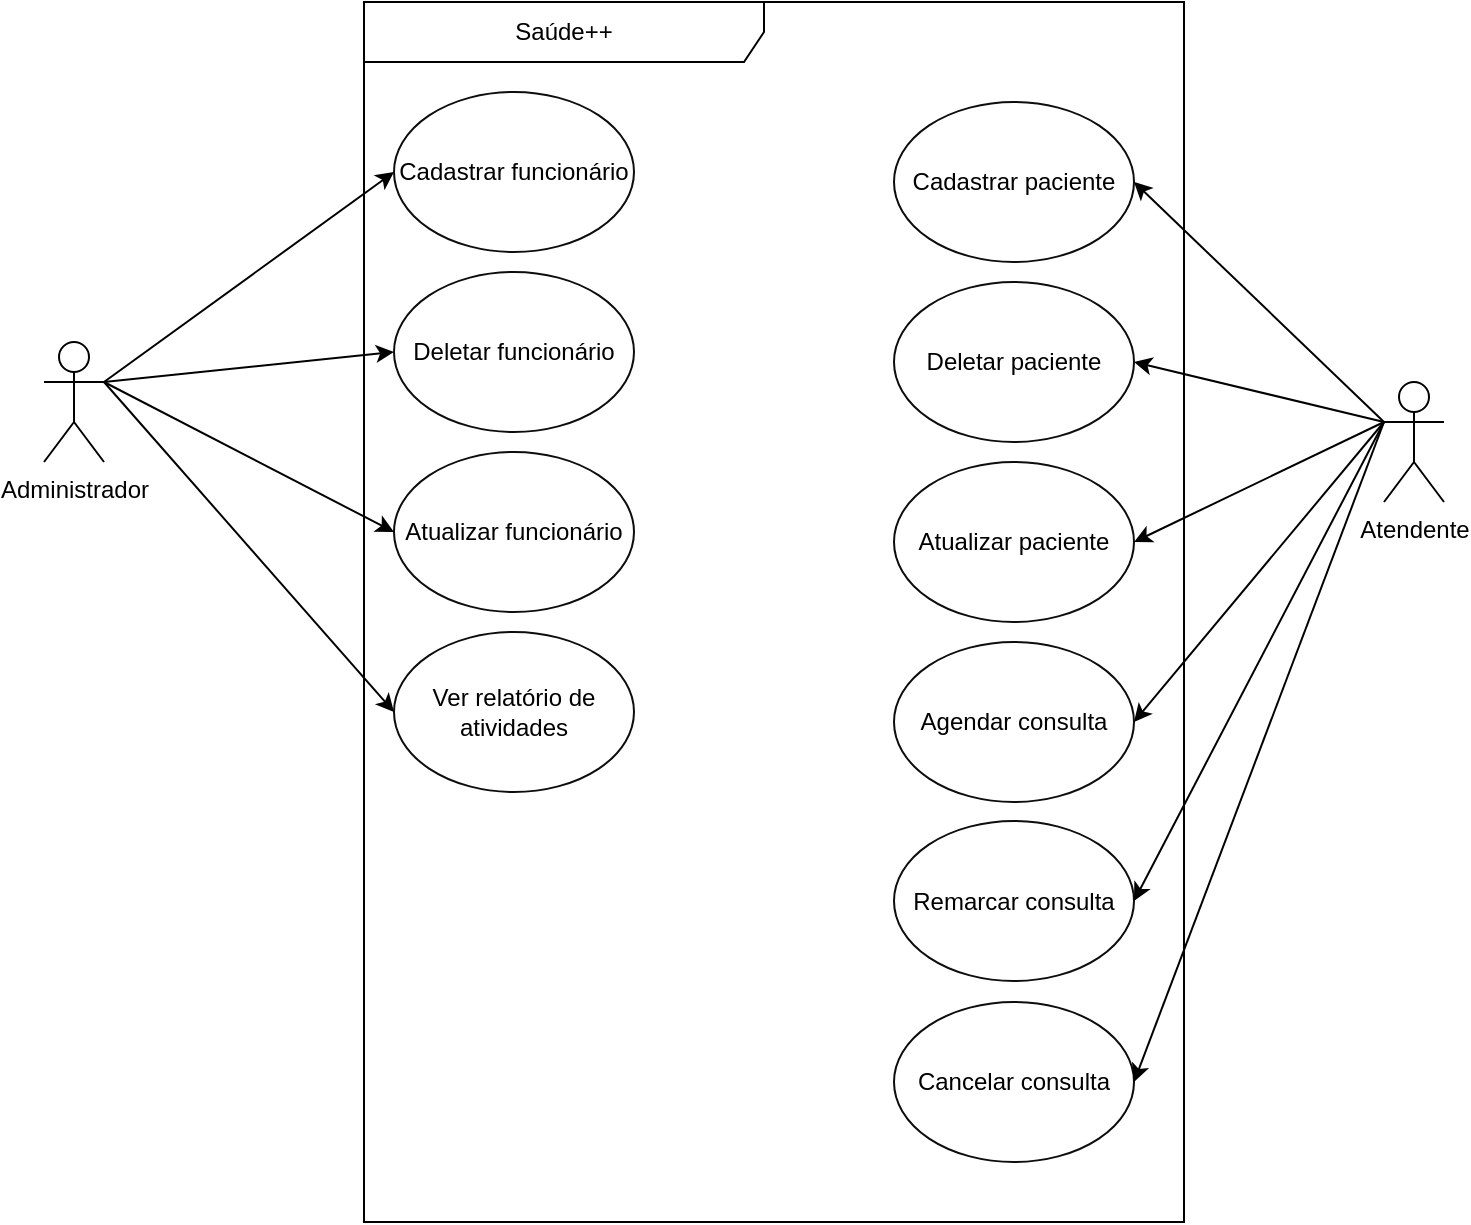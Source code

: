 <mxfile version="12.0.2" type="github" pages="1"><diagram id="mlRiu6yeL7toF48WyWGI" name="Page-1"><mxGraphModel dx="1133" dy="668" grid="1" gridSize="10" guides="1" tooltips="1" connect="1" arrows="1" fold="1" page="1" pageScale="1" pageWidth="850" pageHeight="1100" math="0" shadow="0"><root><mxCell id="0"/><mxCell id="1" parent="0"/><mxCell id="8QX9e3UgTYVbw0vNIzcA-1" value="Administrador&lt;br&gt;" style="shape=umlActor;verticalLabelPosition=bottom;labelBackgroundColor=#ffffff;verticalAlign=top;html=1;outlineConnect=0;" vertex="1" parent="1"><mxGeometry x="70" y="200" width="30" height="60" as="geometry"/></mxCell><mxCell id="8QX9e3UgTYVbw0vNIzcA-9" value="&lt;font&gt;Saúde++&lt;/font&gt;" style="shape=umlFrame;whiteSpace=wrap;html=1;strokeWidth=1;fillColor=none;width=200;height=30;fontColor=#000000;strokeColor=#000000;" vertex="1" parent="1"><mxGeometry x="230" y="30" width="410" height="610" as="geometry"/></mxCell><mxCell id="8QX9e3UgTYVbw0vNIzcA-10" value="Cadastrar funcionário" style="ellipse;whiteSpace=wrap;html=1;fillColor=none;strokeColor=#0D0D0D;fontColor=#000000;" vertex="1" parent="1"><mxGeometry x="245" y="75" width="120" height="80" as="geometry"/></mxCell><mxCell id="8QX9e3UgTYVbw0vNIzcA-11" value="Deletar funcionário" style="ellipse;whiteSpace=wrap;html=1;fillColor=none;strokeColor=#0D0D0D;fontColor=#000000;" vertex="1" parent="1"><mxGeometry x="245" y="165" width="120" height="80" as="geometry"/></mxCell><mxCell id="8QX9e3UgTYVbw0vNIzcA-12" value="Atualizar funcionário" style="ellipse;whiteSpace=wrap;html=1;fillColor=none;strokeColor=#0D0D0D;fontColor=#000000;" vertex="1" parent="1"><mxGeometry x="245" y="255" width="120" height="80" as="geometry"/></mxCell><mxCell id="8QX9e3UgTYVbw0vNIzcA-14" value="Ver relatório de atividades" style="ellipse;whiteSpace=wrap;html=1;fillColor=none;strokeColor=#0D0D0D;fontColor=#000000;" vertex="1" parent="1"><mxGeometry x="245" y="345" width="120" height="80" as="geometry"/></mxCell><mxCell id="8QX9e3UgTYVbw0vNIzcA-15" value="" style="endArrow=classic;html=1;fontColor=#000000;entryX=0;entryY=0.5;entryDx=0;entryDy=0;" edge="1" parent="1" target="8QX9e3UgTYVbw0vNIzcA-10"><mxGeometry width="50" height="50" relative="1" as="geometry"><mxPoint x="100" y="220" as="sourcePoint"/><mxPoint x="180" y="115" as="targetPoint"/><Array as="points"/></mxGeometry></mxCell><mxCell id="8QX9e3UgTYVbw0vNIzcA-16" value="" style="endArrow=classic;html=1;fontColor=#000000;entryX=0;entryY=0.5;entryDx=0;entryDy=0;" edge="1" parent="1" target="8QX9e3UgTYVbw0vNIzcA-11"><mxGeometry width="50" height="50" relative="1" as="geometry"><mxPoint x="100" y="220" as="sourcePoint"/><mxPoint x="255" y="125" as="targetPoint"/><Array as="points"/></mxGeometry></mxCell><mxCell id="8QX9e3UgTYVbw0vNIzcA-17" value="" style="endArrow=classic;html=1;fontColor=#000000;entryX=0;entryY=0.5;entryDx=0;entryDy=0;" edge="1" parent="1" target="8QX9e3UgTYVbw0vNIzcA-14"><mxGeometry width="50" height="50" relative="1" as="geometry"><mxPoint x="100" y="220" as="sourcePoint"/><mxPoint x="255" y="215" as="targetPoint"/><Array as="points"/></mxGeometry></mxCell><mxCell id="8QX9e3UgTYVbw0vNIzcA-18" value="" style="endArrow=classic;html=1;fontColor=#000000;entryX=0;entryY=0.5;entryDx=0;entryDy=0;" edge="1" parent="1" target="8QX9e3UgTYVbw0vNIzcA-12"><mxGeometry width="50" height="50" relative="1" as="geometry"><mxPoint x="100" y="220" as="sourcePoint"/><mxPoint x="265" y="225" as="targetPoint"/><Array as="points"/></mxGeometry></mxCell><mxCell id="8QX9e3UgTYVbw0vNIzcA-28" value="Cadastrar paciente" style="ellipse;whiteSpace=wrap;html=1;fillColor=none;strokeColor=#0D0D0D;fontColor=#000000;" vertex="1" parent="1"><mxGeometry x="495" y="80" width="120" height="80" as="geometry"/></mxCell><mxCell id="8QX9e3UgTYVbw0vNIzcA-29" value="Deletar paciente" style="ellipse;whiteSpace=wrap;html=1;fillColor=none;strokeColor=#0D0D0D;fontColor=#000000;" vertex="1" parent="1"><mxGeometry x="495" y="170" width="120" height="80" as="geometry"/></mxCell><mxCell id="8QX9e3UgTYVbw0vNIzcA-30" value="Atualizar paciente" style="ellipse;whiteSpace=wrap;html=1;fillColor=none;strokeColor=#0D0D0D;fontColor=#000000;" vertex="1" parent="1"><mxGeometry x="495" y="260" width="120" height="80" as="geometry"/></mxCell><mxCell id="8QX9e3UgTYVbw0vNIzcA-31" value="Agendar consulta" style="ellipse;whiteSpace=wrap;html=1;fillColor=none;strokeColor=#0D0D0D;fontColor=#000000;" vertex="1" parent="1"><mxGeometry x="495" y="350" width="120" height="80" as="geometry"/></mxCell><mxCell id="8QX9e3UgTYVbw0vNIzcA-32" value="" style="endArrow=classic;html=1;fontColor=#000000;entryX=1;entryY=0.5;entryDx=0;entryDy=0;" edge="1" parent="1" target="8QX9e3UgTYVbw0vNIzcA-28"><mxGeometry width="50" height="50" relative="1" as="geometry"><mxPoint x="740" y="240" as="sourcePoint"/><mxPoint x="430" y="120" as="targetPoint"/><Array as="points"/></mxGeometry></mxCell><mxCell id="8QX9e3UgTYVbw0vNIzcA-33" value="" style="endArrow=classic;html=1;fontColor=#000000;entryX=1;entryY=0.5;entryDx=0;entryDy=0;" edge="1" parent="1" target="8QX9e3UgTYVbw0vNIzcA-29"><mxGeometry width="50" height="50" relative="1" as="geometry"><mxPoint x="740" y="240" as="sourcePoint"/><mxPoint x="505" y="130" as="targetPoint"/><Array as="points"/></mxGeometry></mxCell><mxCell id="8QX9e3UgTYVbw0vNIzcA-34" value="" style="endArrow=classic;html=1;fontColor=#000000;entryX=1;entryY=0.5;entryDx=0;entryDy=0;" edge="1" parent="1" target="8QX9e3UgTYVbw0vNIzcA-31"><mxGeometry width="50" height="50" relative="1" as="geometry"><mxPoint x="740" y="240" as="sourcePoint"/><mxPoint x="505" y="220" as="targetPoint"/><Array as="points"/></mxGeometry></mxCell><mxCell id="8QX9e3UgTYVbw0vNIzcA-35" value="" style="endArrow=classic;html=1;fontColor=#000000;entryX=1;entryY=0.5;entryDx=0;entryDy=0;" edge="1" parent="1" target="8QX9e3UgTYVbw0vNIzcA-30"><mxGeometry width="50" height="50" relative="1" as="geometry"><mxPoint x="740" y="240" as="sourcePoint"/><mxPoint x="515" y="230" as="targetPoint"/><Array as="points"/></mxGeometry></mxCell><mxCell id="8QX9e3UgTYVbw0vNIzcA-37" value="Atendente" style="shape=umlActor;verticalLabelPosition=bottom;labelBackgroundColor=#ffffff;verticalAlign=top;html=1;outlineConnect=0;" vertex="1" parent="1"><mxGeometry x="740" y="220" width="30" height="60" as="geometry"/></mxCell><mxCell id="8QX9e3UgTYVbw0vNIzcA-39" value="Cancelar consulta" style="ellipse;whiteSpace=wrap;html=1;fillColor=none;strokeColor=#0D0D0D;fontColor=#000000;" vertex="1" parent="1"><mxGeometry x="495" y="530" width="120" height="80" as="geometry"/></mxCell><mxCell id="8QX9e3UgTYVbw0vNIzcA-40" value="Remarcar consulta" style="ellipse;whiteSpace=wrap;html=1;fillColor=none;strokeColor=#0D0D0D;fontColor=#000000;" vertex="1" parent="1"><mxGeometry x="495" y="439.5" width="120" height="80" as="geometry"/></mxCell><mxCell id="8QX9e3UgTYVbw0vNIzcA-41" value="" style="endArrow=classic;html=1;fontColor=#000000;entryX=1;entryY=0.5;entryDx=0;entryDy=0;" edge="1" parent="1" target="8QX9e3UgTYVbw0vNIzcA-39"><mxGeometry width="50" height="50" relative="1" as="geometry"><mxPoint x="740" y="240" as="sourcePoint"/><mxPoint x="625.0" y="400" as="targetPoint"/><Array as="points"/></mxGeometry></mxCell><mxCell id="8QX9e3UgTYVbw0vNIzcA-42" value="" style="endArrow=classic;html=1;fontColor=#000000;entryX=1;entryY=0.5;entryDx=0;entryDy=0;" edge="1" parent="1" target="8QX9e3UgTYVbw0vNIzcA-40"><mxGeometry width="50" height="50" relative="1" as="geometry"><mxPoint x="740" y="240" as="sourcePoint"/><mxPoint x="625.0" y="580" as="targetPoint"/><Array as="points"/></mxGeometry></mxCell></root></mxGraphModel></diagram></mxfile>